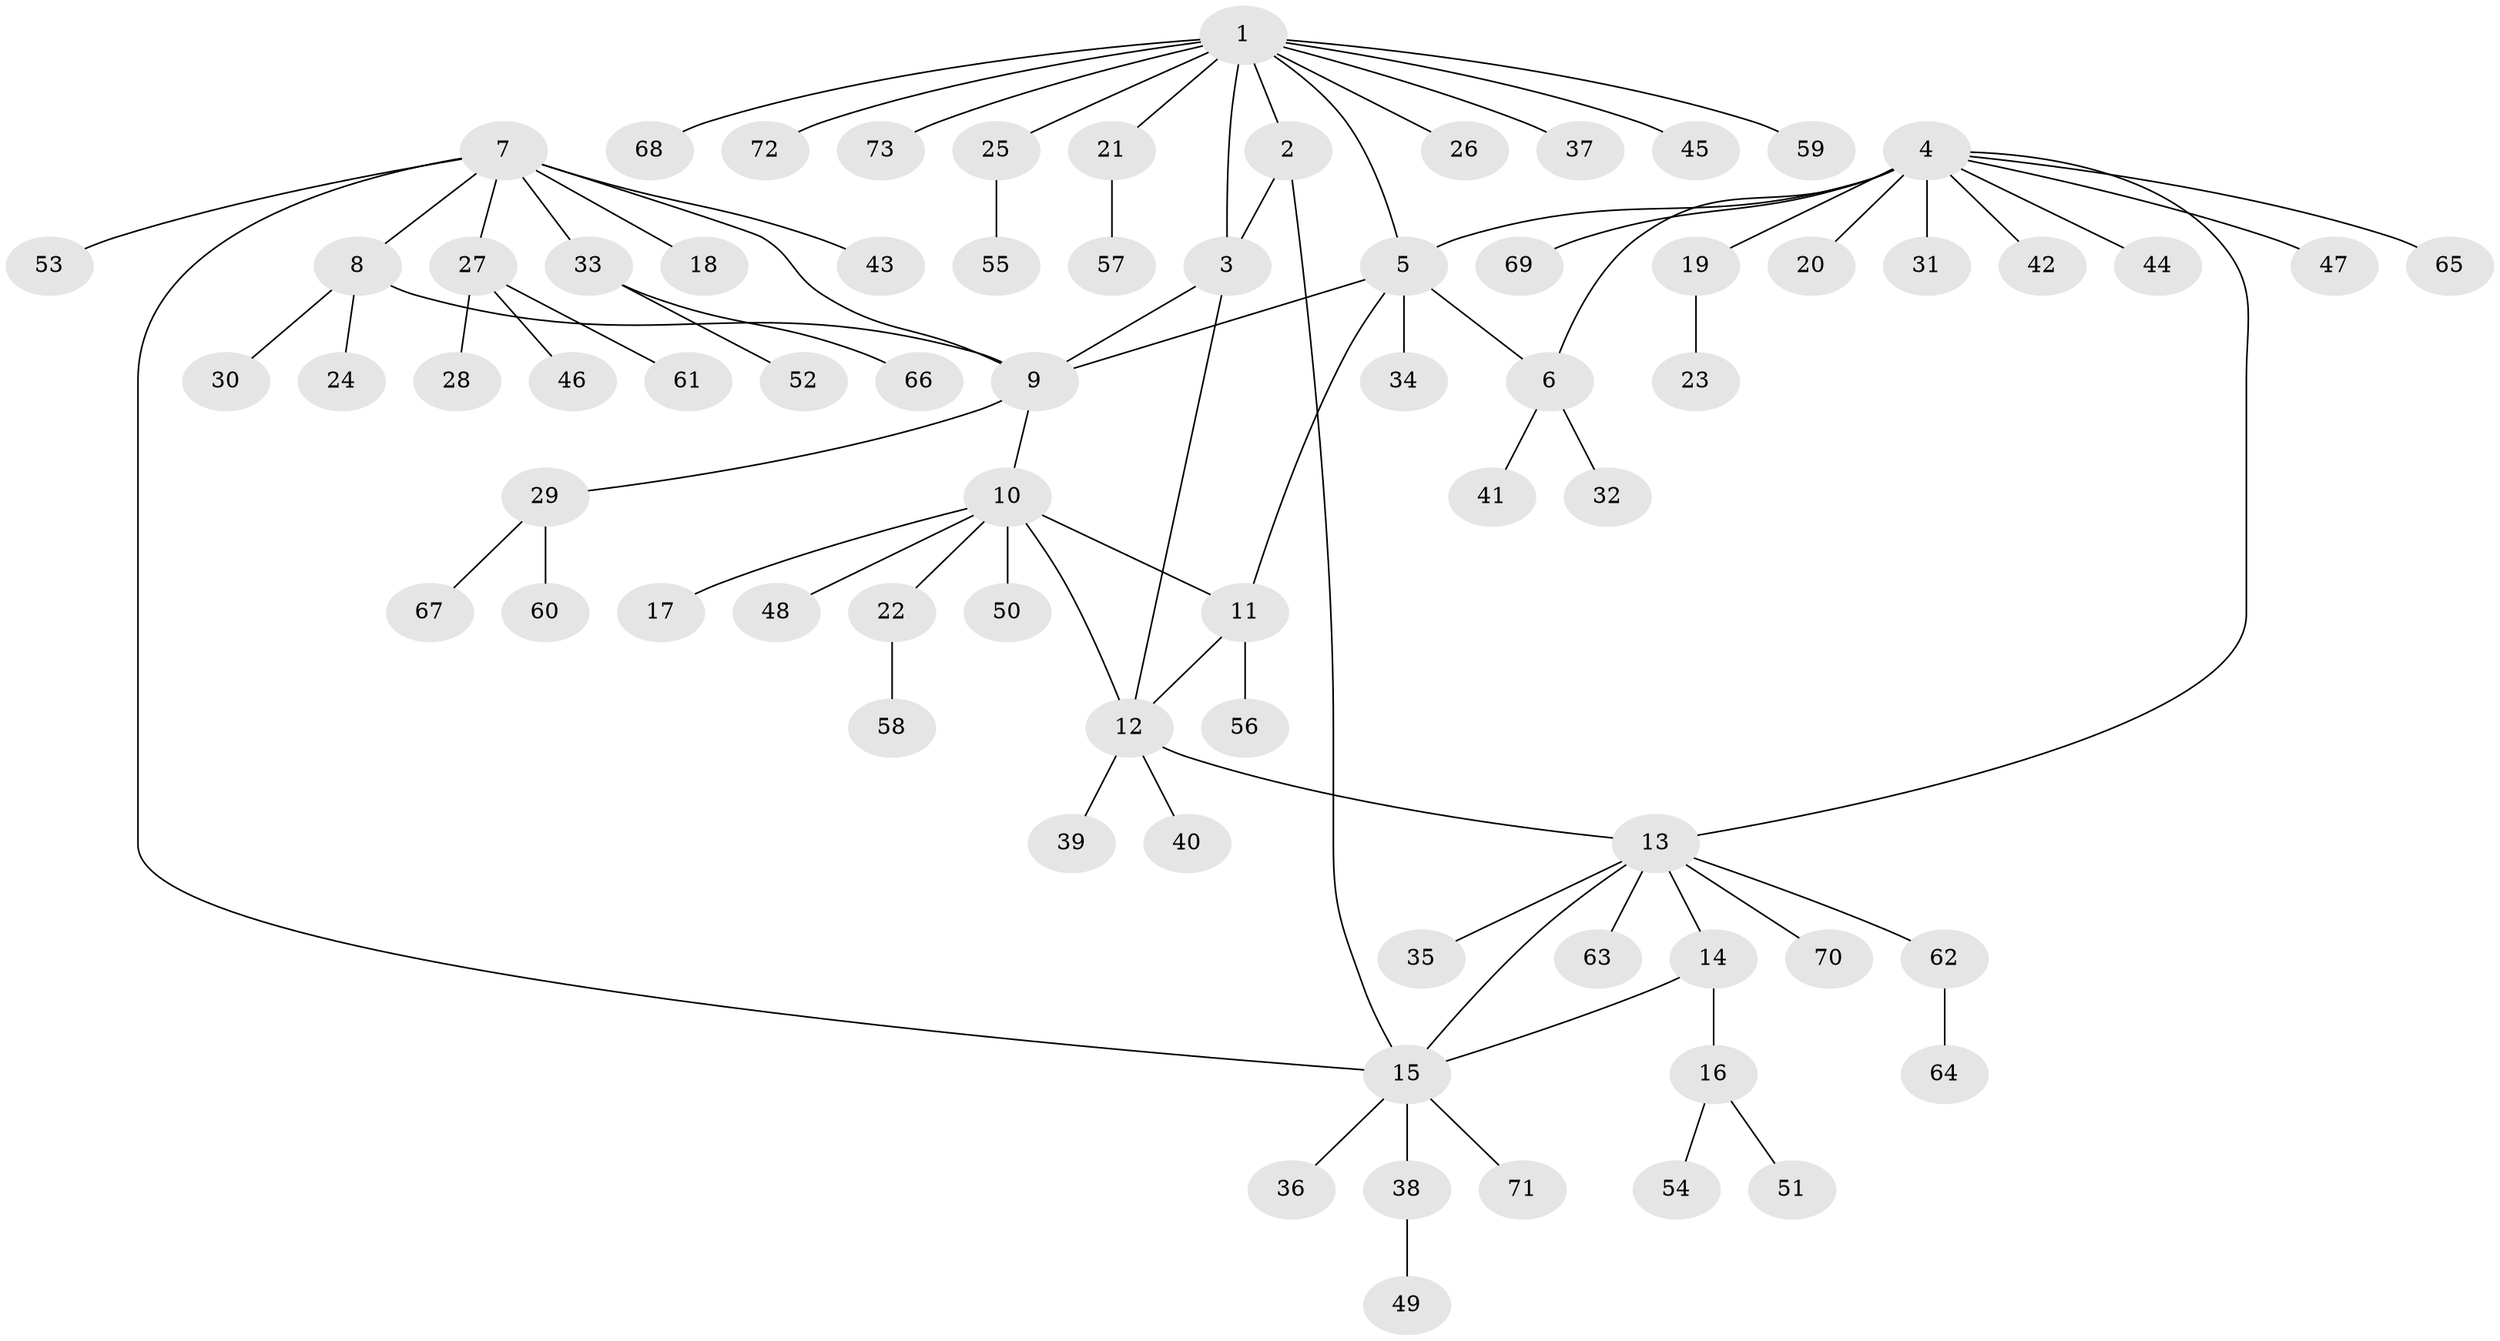 // coarse degree distribution, {3: 0.13043478260869565, 4: 0.17391304347826086, 5: 0.17391304347826086, 2: 0.08695652173913043, 6: 0.043478260869565216, 1: 0.391304347826087}
// Generated by graph-tools (version 1.1) at 2025/52/03/04/25 22:52:28]
// undirected, 73 vertices, 83 edges
graph export_dot {
  node [color=gray90,style=filled];
  1;
  2;
  3;
  4;
  5;
  6;
  7;
  8;
  9;
  10;
  11;
  12;
  13;
  14;
  15;
  16;
  17;
  18;
  19;
  20;
  21;
  22;
  23;
  24;
  25;
  26;
  27;
  28;
  29;
  30;
  31;
  32;
  33;
  34;
  35;
  36;
  37;
  38;
  39;
  40;
  41;
  42;
  43;
  44;
  45;
  46;
  47;
  48;
  49;
  50;
  51;
  52;
  53;
  54;
  55;
  56;
  57;
  58;
  59;
  60;
  61;
  62;
  63;
  64;
  65;
  66;
  67;
  68;
  69;
  70;
  71;
  72;
  73;
  1 -- 2;
  1 -- 3;
  1 -- 5;
  1 -- 21;
  1 -- 25;
  1 -- 26;
  1 -- 37;
  1 -- 45;
  1 -- 59;
  1 -- 68;
  1 -- 72;
  1 -- 73;
  2 -- 3;
  2 -- 15;
  3 -- 9;
  3 -- 12;
  4 -- 5;
  4 -- 6;
  4 -- 13;
  4 -- 19;
  4 -- 20;
  4 -- 31;
  4 -- 42;
  4 -- 44;
  4 -- 47;
  4 -- 65;
  4 -- 69;
  5 -- 6;
  5 -- 9;
  5 -- 11;
  5 -- 34;
  6 -- 32;
  6 -- 41;
  7 -- 8;
  7 -- 9;
  7 -- 15;
  7 -- 18;
  7 -- 27;
  7 -- 33;
  7 -- 43;
  7 -- 53;
  8 -- 9;
  8 -- 24;
  8 -- 30;
  9 -- 10;
  9 -- 29;
  10 -- 11;
  10 -- 12;
  10 -- 17;
  10 -- 22;
  10 -- 48;
  10 -- 50;
  11 -- 12;
  11 -- 56;
  12 -- 13;
  12 -- 39;
  12 -- 40;
  13 -- 14;
  13 -- 15;
  13 -- 35;
  13 -- 62;
  13 -- 63;
  13 -- 70;
  14 -- 15;
  14 -- 16;
  15 -- 36;
  15 -- 38;
  15 -- 71;
  16 -- 51;
  16 -- 54;
  19 -- 23;
  21 -- 57;
  22 -- 58;
  25 -- 55;
  27 -- 28;
  27 -- 46;
  27 -- 61;
  29 -- 60;
  29 -- 67;
  33 -- 52;
  33 -- 66;
  38 -- 49;
  62 -- 64;
}
